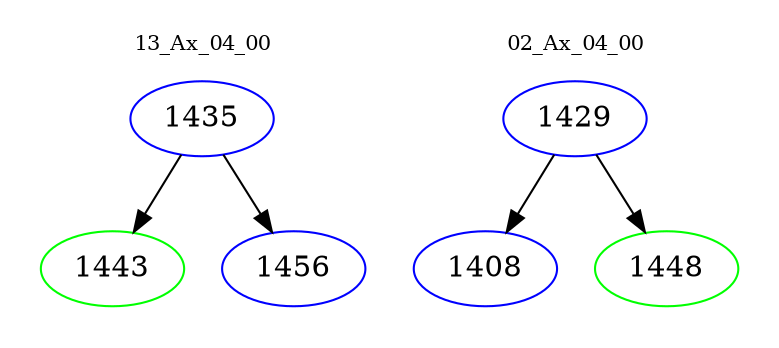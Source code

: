 digraph{
subgraph cluster_0 {
color = white
label = "13_Ax_04_00";
fontsize=10;
T0_1435 [label="1435", color="blue"]
T0_1435 -> T0_1443 [color="black"]
T0_1443 [label="1443", color="green"]
T0_1435 -> T0_1456 [color="black"]
T0_1456 [label="1456", color="blue"]
}
subgraph cluster_1 {
color = white
label = "02_Ax_04_00";
fontsize=10;
T1_1429 [label="1429", color="blue"]
T1_1429 -> T1_1408 [color="black"]
T1_1408 [label="1408", color="blue"]
T1_1429 -> T1_1448 [color="black"]
T1_1448 [label="1448", color="green"]
}
}
